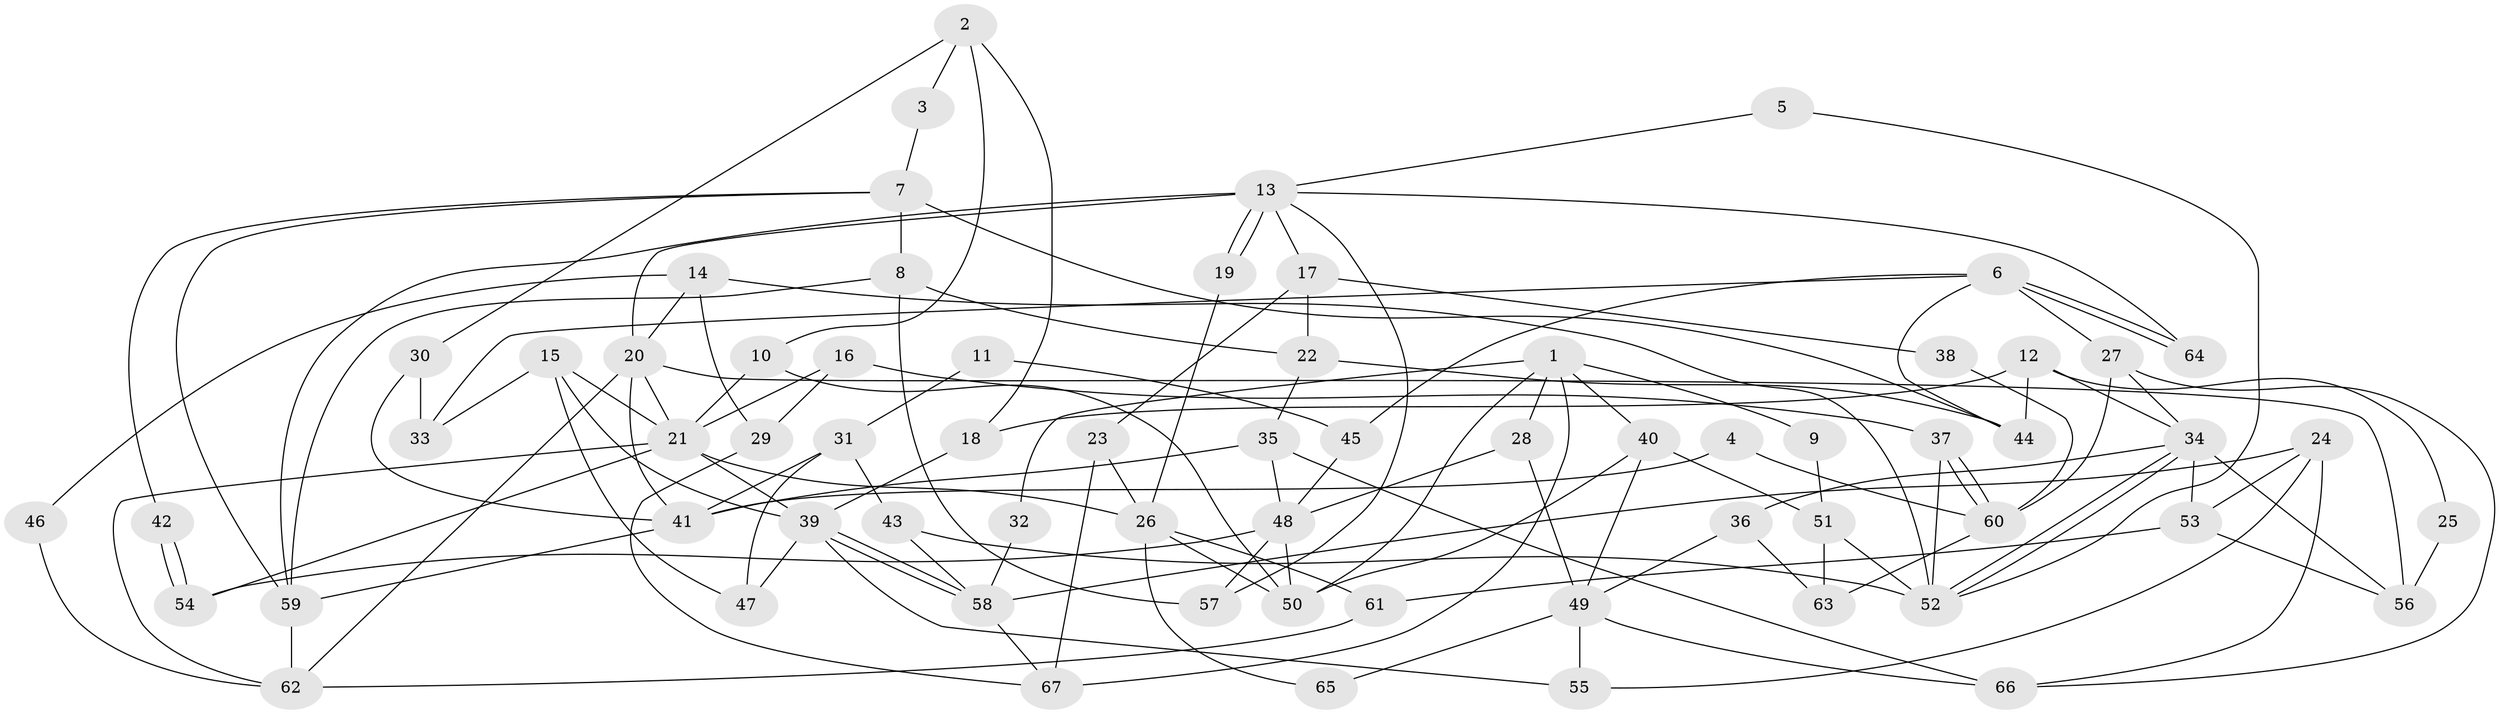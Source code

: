 // Generated by graph-tools (version 1.1) at 2025/52/03/09/25 04:52:20]
// undirected, 67 vertices, 134 edges
graph export_dot {
graph [start="1"]
  node [color=gray90,style=filled];
  1;
  2;
  3;
  4;
  5;
  6;
  7;
  8;
  9;
  10;
  11;
  12;
  13;
  14;
  15;
  16;
  17;
  18;
  19;
  20;
  21;
  22;
  23;
  24;
  25;
  26;
  27;
  28;
  29;
  30;
  31;
  32;
  33;
  34;
  35;
  36;
  37;
  38;
  39;
  40;
  41;
  42;
  43;
  44;
  45;
  46;
  47;
  48;
  49;
  50;
  51;
  52;
  53;
  54;
  55;
  56;
  57;
  58;
  59;
  60;
  61;
  62;
  63;
  64;
  65;
  66;
  67;
  1 -- 28;
  1 -- 67;
  1 -- 9;
  1 -- 32;
  1 -- 40;
  1 -- 50;
  2 -- 18;
  2 -- 30;
  2 -- 3;
  2 -- 10;
  3 -- 7;
  4 -- 60;
  4 -- 41;
  5 -- 13;
  5 -- 52;
  6 -- 64;
  6 -- 64;
  6 -- 27;
  6 -- 33;
  6 -- 44;
  6 -- 45;
  7 -- 8;
  7 -- 44;
  7 -- 42;
  7 -- 59;
  8 -- 57;
  8 -- 59;
  8 -- 22;
  9 -- 51;
  10 -- 50;
  10 -- 21;
  11 -- 31;
  11 -- 45;
  12 -- 34;
  12 -- 44;
  12 -- 18;
  12 -- 25;
  13 -- 20;
  13 -- 19;
  13 -- 19;
  13 -- 17;
  13 -- 57;
  13 -- 59;
  13 -- 64;
  14 -- 52;
  14 -- 20;
  14 -- 29;
  14 -- 46;
  15 -- 21;
  15 -- 39;
  15 -- 33;
  15 -- 47;
  16 -- 21;
  16 -- 37;
  16 -- 29;
  17 -- 22;
  17 -- 23;
  17 -- 38;
  18 -- 39;
  19 -- 26;
  20 -- 56;
  20 -- 21;
  20 -- 41;
  20 -- 62;
  21 -- 62;
  21 -- 26;
  21 -- 39;
  21 -- 54;
  22 -- 35;
  22 -- 44;
  23 -- 26;
  23 -- 67;
  24 -- 66;
  24 -- 58;
  24 -- 53;
  24 -- 55;
  25 -- 56;
  26 -- 50;
  26 -- 61;
  26 -- 65;
  27 -- 66;
  27 -- 34;
  27 -- 60;
  28 -- 48;
  28 -- 49;
  29 -- 67;
  30 -- 33;
  30 -- 41;
  31 -- 41;
  31 -- 47;
  31 -- 43;
  32 -- 58;
  34 -- 53;
  34 -- 52;
  34 -- 52;
  34 -- 36;
  34 -- 56;
  35 -- 41;
  35 -- 48;
  35 -- 66;
  36 -- 49;
  36 -- 63;
  37 -- 60;
  37 -- 60;
  37 -- 52;
  38 -- 60;
  39 -- 58;
  39 -- 58;
  39 -- 47;
  39 -- 55;
  40 -- 51;
  40 -- 49;
  40 -- 50;
  41 -- 59;
  42 -- 54;
  42 -- 54;
  43 -- 58;
  43 -- 52;
  45 -- 48;
  46 -- 62;
  48 -- 54;
  48 -- 50;
  48 -- 57;
  49 -- 55;
  49 -- 65;
  49 -- 66;
  51 -- 63;
  51 -- 52;
  53 -- 61;
  53 -- 56;
  58 -- 67;
  59 -- 62;
  60 -- 63;
  61 -- 62;
}
